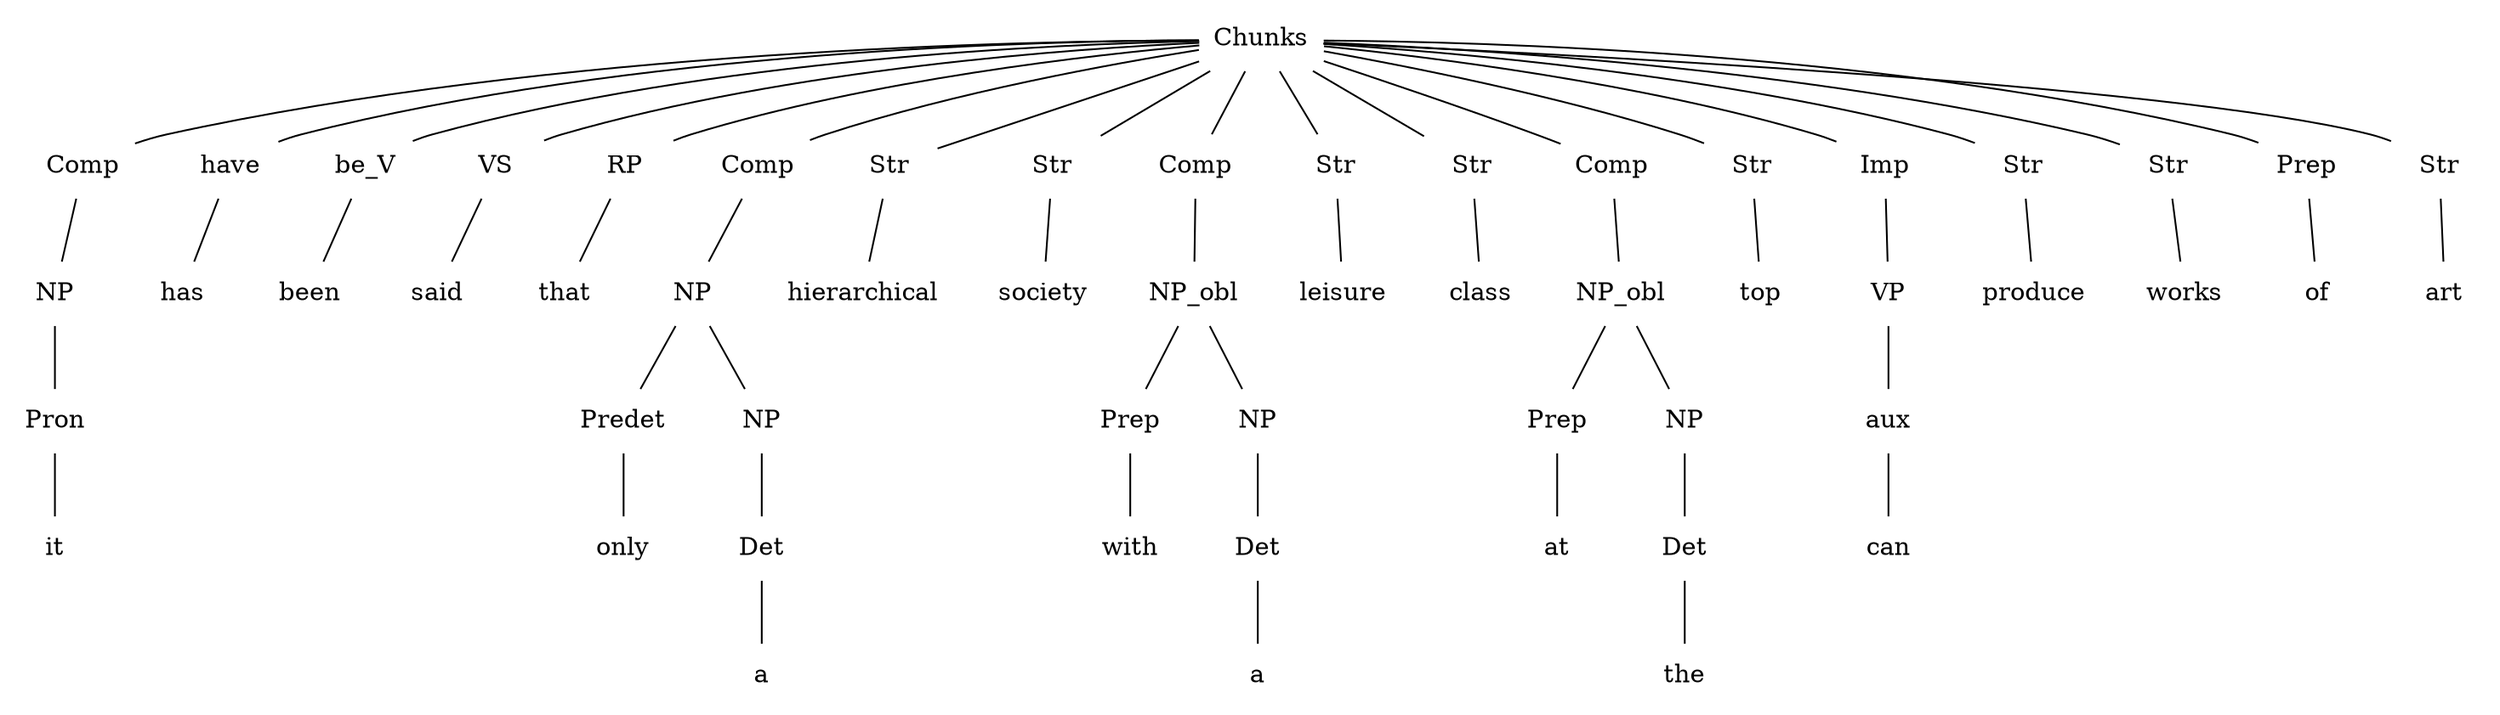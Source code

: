 graph {
n0[label = "Chunks", style = "solid", shape = "plaintext"] ;
n0_0[label = "Comp", style = "solid", shape = "plaintext"] ;
n0 -- n0_0 [style = "solid"];
n0_0_0[label = "NP", style = "solid", shape = "plaintext"] ;
n0_0 -- n0_0_0 [style = "solid"];
n0_0_0_0[label = "Pron", style = "solid", shape = "plaintext"] ;
n0_0_0 -- n0_0_0_0 [style = "solid"];
n0_0_0_0_0[label = "it", style = "solid", shape = "plaintext"] ;
n0_0_0_0 -- n0_0_0_0_0 [style = "solid"];
n1_0[label = "have", style = "solid", shape = "plaintext"] ;
n0 -- n1_0 [style = "solid"];
n0_1_0[label = "has", style = "solid", shape = "plaintext"] ;
n1_0 -- n0_1_0 [style = "solid"];
n2_0[label = "be_V", style = "solid", shape = "plaintext"] ;
n0 -- n2_0 [style = "solid"];
n0_2_0[label = "been", style = "solid", shape = "plaintext"] ;
n2_0 -- n0_2_0 [style = "solid"];
n3_0[label = "VS", style = "solid", shape = "plaintext"] ;
n0 -- n3_0 [style = "solid"];
n0_3_0[label = "said", style = "solid", shape = "plaintext"] ;
n3_0 -- n0_3_0 [style = "solid"];
n4_0[label = "RP", style = "solid", shape = "plaintext"] ;
n0 -- n4_0 [style = "solid"];
n0_4_0[label = "that", style = "solid", shape = "plaintext"] ;
n4_0 -- n0_4_0 [style = "solid"];
n5_0[label = "Comp", style = "solid", shape = "plaintext"] ;
n0 -- n5_0 [style = "solid"];
n0_5_0[label = "NP", style = "solid", shape = "plaintext"] ;
n5_0 -- n0_5_0 [style = "solid"];
n0_0_5_0[label = "Predet", style = "solid", shape = "plaintext"] ;
n0_5_0 -- n0_0_5_0 [style = "solid"];
n0_0_0_5_0[label = "only", style = "solid", shape = "plaintext"] ;
n0_0_5_0 -- n0_0_0_5_0 [style = "solid"];
n1_0_5_0[label = "NP", style = "solid", shape = "plaintext"] ;
n0_5_0 -- n1_0_5_0 [style = "solid"];
n0_1_0_5_0[label = "Det", style = "solid", shape = "plaintext"] ;
n1_0_5_0 -- n0_1_0_5_0 [style = "solid"];
n0_0_1_0_5_0[label = "a", style = "solid", shape = "plaintext"] ;
n0_1_0_5_0 -- n0_0_1_0_5_0 [style = "solid"];
n6_0[label = "Str", style = "solid", shape = "plaintext"] ;
n0 -- n6_0 [style = "solid"];
n0_6_0[label = "hierarchical", style = "solid", shape = "plaintext"] ;
n6_0 -- n0_6_0 [style = "solid"];
n7_0[label = "Str", style = "solid", shape = "plaintext"] ;
n0 -- n7_0 [style = "solid"];
n0_7_0[label = "society", style = "solid", shape = "plaintext"] ;
n7_0 -- n0_7_0 [style = "solid"];
n8_0[label = "Comp", style = "solid", shape = "plaintext"] ;
n0 -- n8_0 [style = "solid"];
n0_8_0[label = "NP_obl", style = "solid", shape = "plaintext"] ;
n8_0 -- n0_8_0 [style = "solid"];
n0_0_8_0[label = "Prep", style = "solid", shape = "plaintext"] ;
n0_8_0 -- n0_0_8_0 [style = "solid"];
n0_0_0_8_0[label = "with", style = "solid", shape = "plaintext"] ;
n0_0_8_0 -- n0_0_0_8_0 [style = "solid"];
n1_0_8_0[label = "NP", style = "solid", shape = "plaintext"] ;
n0_8_0 -- n1_0_8_0 [style = "solid"];
n0_1_0_8_0[label = "Det", style = "solid", shape = "plaintext"] ;
n1_0_8_0 -- n0_1_0_8_0 [style = "solid"];
n0_0_1_0_8_0[label = "a", style = "solid", shape = "plaintext"] ;
n0_1_0_8_0 -- n0_0_1_0_8_0 [style = "solid"];
n9_0[label = "Str", style = "solid", shape = "plaintext"] ;
n0 -- n9_0 [style = "solid"];
n0_9_0[label = "leisure", style = "solid", shape = "plaintext"] ;
n9_0 -- n0_9_0 [style = "solid"];
n10_0[label = "Str", style = "solid", shape = "plaintext"] ;
n0 -- n10_0 [style = "solid"];
n0_10_0[label = "class", style = "solid", shape = "plaintext"] ;
n10_0 -- n0_10_0 [style = "solid"];
n11_0[label = "Comp", style = "solid", shape = "plaintext"] ;
n0 -- n11_0 [style = "solid"];
n0_11_0[label = "NP_obl", style = "solid", shape = "plaintext"] ;
n11_0 -- n0_11_0 [style = "solid"];
n0_0_11_0[label = "Prep", style = "solid", shape = "plaintext"] ;
n0_11_0 -- n0_0_11_0 [style = "solid"];
n0_0_0_11_0[label = "at", style = "solid", shape = "plaintext"] ;
n0_0_11_0 -- n0_0_0_11_0 [style = "solid"];
n1_0_11_0[label = "NP", style = "solid", shape = "plaintext"] ;
n0_11_0 -- n1_0_11_0 [style = "solid"];
n0_1_0_11_0[label = "Det", style = "solid", shape = "plaintext"] ;
n1_0_11_0 -- n0_1_0_11_0 [style = "solid"];
n0_0_1_0_11_0[label = "the", style = "solid", shape = "plaintext"] ;
n0_1_0_11_0 -- n0_0_1_0_11_0 [style = "solid"];
n12_0[label = "Str", style = "solid", shape = "plaintext"] ;
n0 -- n12_0 [style = "solid"];
n0_12_0[label = "top", style = "solid", shape = "plaintext"] ;
n12_0 -- n0_12_0 [style = "solid"];
n13_0[label = "Imp", style = "solid", shape = "plaintext"] ;
n0 -- n13_0 [style = "solid"];
n0_13_0[label = "VP", style = "solid", shape = "plaintext"] ;
n13_0 -- n0_13_0 [style = "solid"];
n0_0_13_0[label = "aux", style = "solid", shape = "plaintext"] ;
n0_13_0 -- n0_0_13_0 [style = "solid"];
n0_0_0_13_0[label = "can", style = "solid", shape = "plaintext"] ;
n0_0_13_0 -- n0_0_0_13_0 [style = "solid"];
n14_0[label = "Str", style = "solid", shape = "plaintext"] ;
n0 -- n14_0 [style = "solid"];
n0_14_0[label = "produce", style = "solid", shape = "plaintext"] ;
n14_0 -- n0_14_0 [style = "solid"];
n15_0[label = "Str", style = "solid", shape = "plaintext"] ;
n0 -- n15_0 [style = "solid"];
n0_15_0[label = "works", style = "solid", shape = "plaintext"] ;
n15_0 -- n0_15_0 [style = "solid"];
n16_0[label = "Prep", style = "solid", shape = "plaintext"] ;
n0 -- n16_0 [style = "solid"];
n0_16_0[label = "of", style = "solid", shape = "plaintext"] ;
n16_0 -- n0_16_0 [style = "solid"];
n17_0[label = "Str", style = "solid", shape = "plaintext"] ;
n0 -- n17_0 [style = "solid"];
n0_17_0[label = "art", style = "solid", shape = "plaintext"] ;
n17_0 -- n0_17_0 [style = "solid"];
}